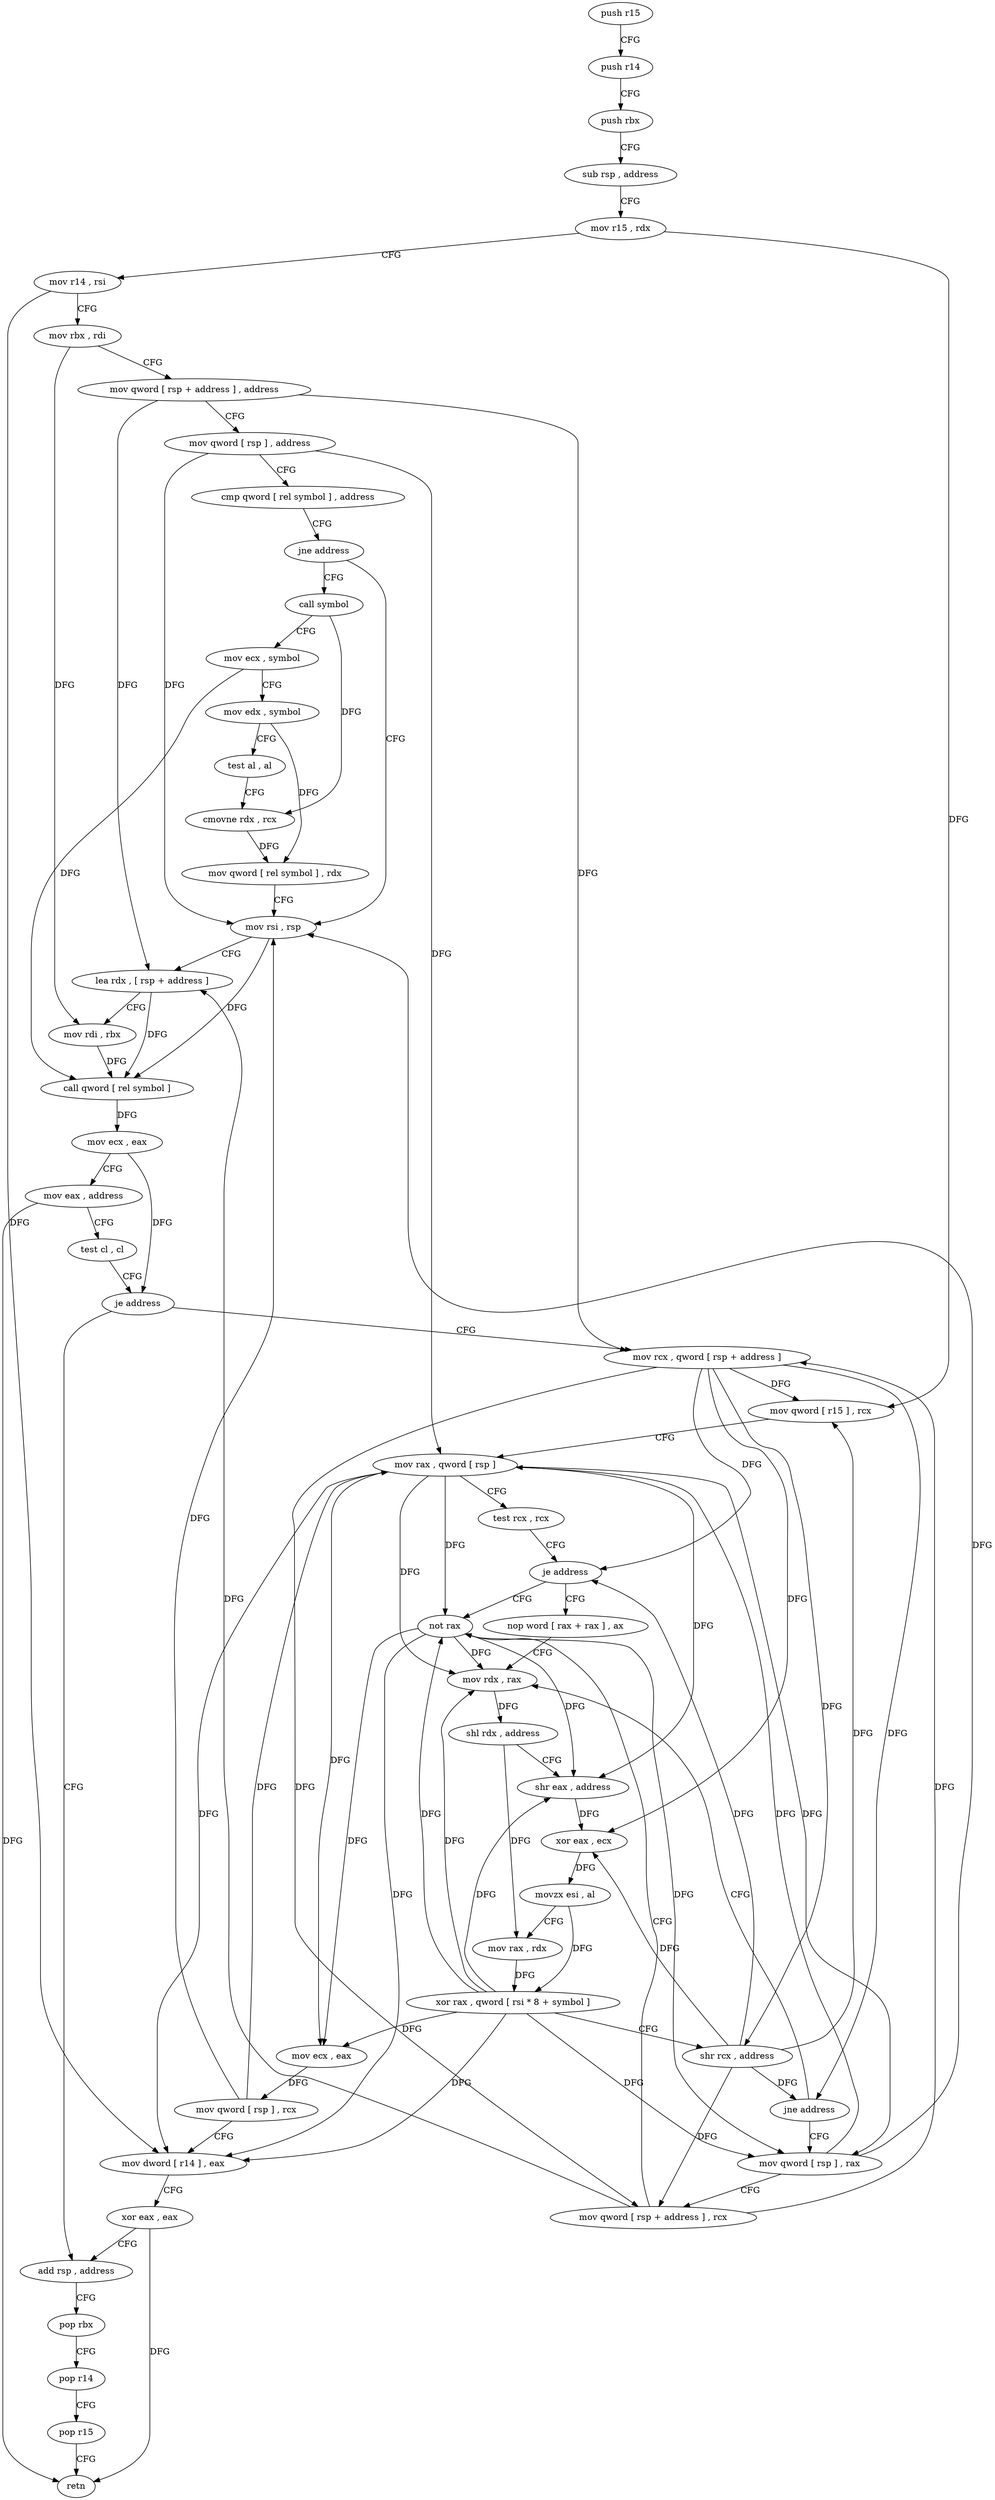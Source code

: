 digraph "func" {
"4223664" [label = "push r15" ]
"4223666" [label = "push r14" ]
"4223668" [label = "push rbx" ]
"4223669" [label = "sub rsp , address" ]
"4223673" [label = "mov r15 , rdx" ]
"4223676" [label = "mov r14 , rsi" ]
"4223679" [label = "mov rbx , rdi" ]
"4223682" [label = "mov qword [ rsp + address ] , address" ]
"4223691" [label = "mov qword [ rsp ] , address" ]
"4223699" [label = "cmp qword [ rel symbol ] , address" ]
"4223707" [label = "jne address" ]
"4223737" [label = "mov rsi , rsp" ]
"4223709" [label = "call symbol" ]
"4223740" [label = "lea rdx , [ rsp + address ]" ]
"4223745" [label = "mov rdi , rbx" ]
"4223748" [label = "call qword [ rel symbol ]" ]
"4223754" [label = "mov ecx , eax" ]
"4223756" [label = "mov eax , address" ]
"4223761" [label = "test cl , cl" ]
"4223763" [label = "je address" ]
"4223847" [label = "add rsp , address" ]
"4223765" [label = "mov rcx , qword [ rsp + address ]" ]
"4223714" [label = "mov ecx , symbol" ]
"4223719" [label = "mov edx , symbol" ]
"4223724" [label = "test al , al" ]
"4223726" [label = "cmovne rdx , rcx" ]
"4223730" [label = "mov qword [ rel symbol ] , rdx" ]
"4223851" [label = "pop rbx" ]
"4223852" [label = "pop r14" ]
"4223854" [label = "pop r15" ]
"4223856" [label = "retn" ]
"4223770" [label = "mov qword [ r15 ] , rcx" ]
"4223773" [label = "mov rax , qword [ rsp ]" ]
"4223777" [label = "test rcx , rcx" ]
"4223780" [label = "je address" ]
"4223833" [label = "not rax" ]
"4223782" [label = "nop word [ rax + rax ] , ax" ]
"4223836" [label = "mov ecx , eax" ]
"4223838" [label = "mov qword [ rsp ] , rcx" ]
"4223842" [label = "mov dword [ r14 ] , eax" ]
"4223845" [label = "xor eax , eax" ]
"4223792" [label = "mov rdx , rax" ]
"4223795" [label = "shl rdx , address" ]
"4223799" [label = "shr eax , address" ]
"4223802" [label = "xor eax , ecx" ]
"4223804" [label = "movzx esi , al" ]
"4223807" [label = "mov rax , rdx" ]
"4223810" [label = "xor rax , qword [ rsi * 8 + symbol ]" ]
"4223818" [label = "shr rcx , address" ]
"4223822" [label = "jne address" ]
"4223824" [label = "mov qword [ rsp ] , rax" ]
"4223828" [label = "mov qword [ rsp + address ] , rcx" ]
"4223664" -> "4223666" [ label = "CFG" ]
"4223666" -> "4223668" [ label = "CFG" ]
"4223668" -> "4223669" [ label = "CFG" ]
"4223669" -> "4223673" [ label = "CFG" ]
"4223673" -> "4223676" [ label = "CFG" ]
"4223673" -> "4223770" [ label = "DFG" ]
"4223676" -> "4223679" [ label = "CFG" ]
"4223676" -> "4223842" [ label = "DFG" ]
"4223679" -> "4223682" [ label = "CFG" ]
"4223679" -> "4223745" [ label = "DFG" ]
"4223682" -> "4223691" [ label = "CFG" ]
"4223682" -> "4223765" [ label = "DFG" ]
"4223682" -> "4223740" [ label = "DFG" ]
"4223691" -> "4223699" [ label = "CFG" ]
"4223691" -> "4223773" [ label = "DFG" ]
"4223691" -> "4223737" [ label = "DFG" ]
"4223699" -> "4223707" [ label = "CFG" ]
"4223707" -> "4223737" [ label = "CFG" ]
"4223707" -> "4223709" [ label = "CFG" ]
"4223737" -> "4223740" [ label = "CFG" ]
"4223737" -> "4223748" [ label = "DFG" ]
"4223709" -> "4223714" [ label = "CFG" ]
"4223709" -> "4223726" [ label = "DFG" ]
"4223740" -> "4223745" [ label = "CFG" ]
"4223740" -> "4223748" [ label = "DFG" ]
"4223745" -> "4223748" [ label = "DFG" ]
"4223748" -> "4223754" [ label = "DFG" ]
"4223754" -> "4223756" [ label = "CFG" ]
"4223754" -> "4223763" [ label = "DFG" ]
"4223756" -> "4223761" [ label = "CFG" ]
"4223756" -> "4223856" [ label = "DFG" ]
"4223761" -> "4223763" [ label = "CFG" ]
"4223763" -> "4223847" [ label = "CFG" ]
"4223763" -> "4223765" [ label = "CFG" ]
"4223847" -> "4223851" [ label = "CFG" ]
"4223765" -> "4223770" [ label = "DFG" ]
"4223765" -> "4223780" [ label = "DFG" ]
"4223765" -> "4223802" [ label = "DFG" ]
"4223765" -> "4223818" [ label = "DFG" ]
"4223765" -> "4223822" [ label = "DFG" ]
"4223765" -> "4223828" [ label = "DFG" ]
"4223714" -> "4223719" [ label = "CFG" ]
"4223714" -> "4223748" [ label = "DFG" ]
"4223719" -> "4223724" [ label = "CFG" ]
"4223719" -> "4223730" [ label = "DFG" ]
"4223724" -> "4223726" [ label = "CFG" ]
"4223726" -> "4223730" [ label = "DFG" ]
"4223730" -> "4223737" [ label = "CFG" ]
"4223851" -> "4223852" [ label = "CFG" ]
"4223852" -> "4223854" [ label = "CFG" ]
"4223854" -> "4223856" [ label = "CFG" ]
"4223770" -> "4223773" [ label = "CFG" ]
"4223773" -> "4223777" [ label = "CFG" ]
"4223773" -> "4223833" [ label = "DFG" ]
"4223773" -> "4223836" [ label = "DFG" ]
"4223773" -> "4223842" [ label = "DFG" ]
"4223773" -> "4223792" [ label = "DFG" ]
"4223773" -> "4223799" [ label = "DFG" ]
"4223773" -> "4223824" [ label = "DFG" ]
"4223777" -> "4223780" [ label = "CFG" ]
"4223780" -> "4223833" [ label = "CFG" ]
"4223780" -> "4223782" [ label = "CFG" ]
"4223833" -> "4223836" [ label = "DFG" ]
"4223833" -> "4223842" [ label = "DFG" ]
"4223833" -> "4223792" [ label = "DFG" ]
"4223833" -> "4223799" [ label = "DFG" ]
"4223833" -> "4223824" [ label = "DFG" ]
"4223782" -> "4223792" [ label = "CFG" ]
"4223836" -> "4223838" [ label = "DFG" ]
"4223838" -> "4223842" [ label = "CFG" ]
"4223838" -> "4223737" [ label = "DFG" ]
"4223838" -> "4223773" [ label = "DFG" ]
"4223842" -> "4223845" [ label = "CFG" ]
"4223845" -> "4223847" [ label = "CFG" ]
"4223845" -> "4223856" [ label = "DFG" ]
"4223792" -> "4223795" [ label = "DFG" ]
"4223795" -> "4223799" [ label = "CFG" ]
"4223795" -> "4223807" [ label = "DFG" ]
"4223799" -> "4223802" [ label = "DFG" ]
"4223802" -> "4223804" [ label = "DFG" ]
"4223804" -> "4223807" [ label = "CFG" ]
"4223804" -> "4223810" [ label = "DFG" ]
"4223807" -> "4223810" [ label = "DFG" ]
"4223810" -> "4223818" [ label = "CFG" ]
"4223810" -> "4223833" [ label = "DFG" ]
"4223810" -> "4223836" [ label = "DFG" ]
"4223810" -> "4223842" [ label = "DFG" ]
"4223810" -> "4223792" [ label = "DFG" ]
"4223810" -> "4223799" [ label = "DFG" ]
"4223810" -> "4223824" [ label = "DFG" ]
"4223818" -> "4223822" [ label = "DFG" ]
"4223818" -> "4223770" [ label = "DFG" ]
"4223818" -> "4223780" [ label = "DFG" ]
"4223818" -> "4223802" [ label = "DFG" ]
"4223818" -> "4223828" [ label = "DFG" ]
"4223822" -> "4223792" [ label = "CFG" ]
"4223822" -> "4223824" [ label = "CFG" ]
"4223824" -> "4223828" [ label = "CFG" ]
"4223824" -> "4223737" [ label = "DFG" ]
"4223824" -> "4223773" [ label = "DFG" ]
"4223828" -> "4223833" [ label = "CFG" ]
"4223828" -> "4223740" [ label = "DFG" ]
"4223828" -> "4223765" [ label = "DFG" ]
}
